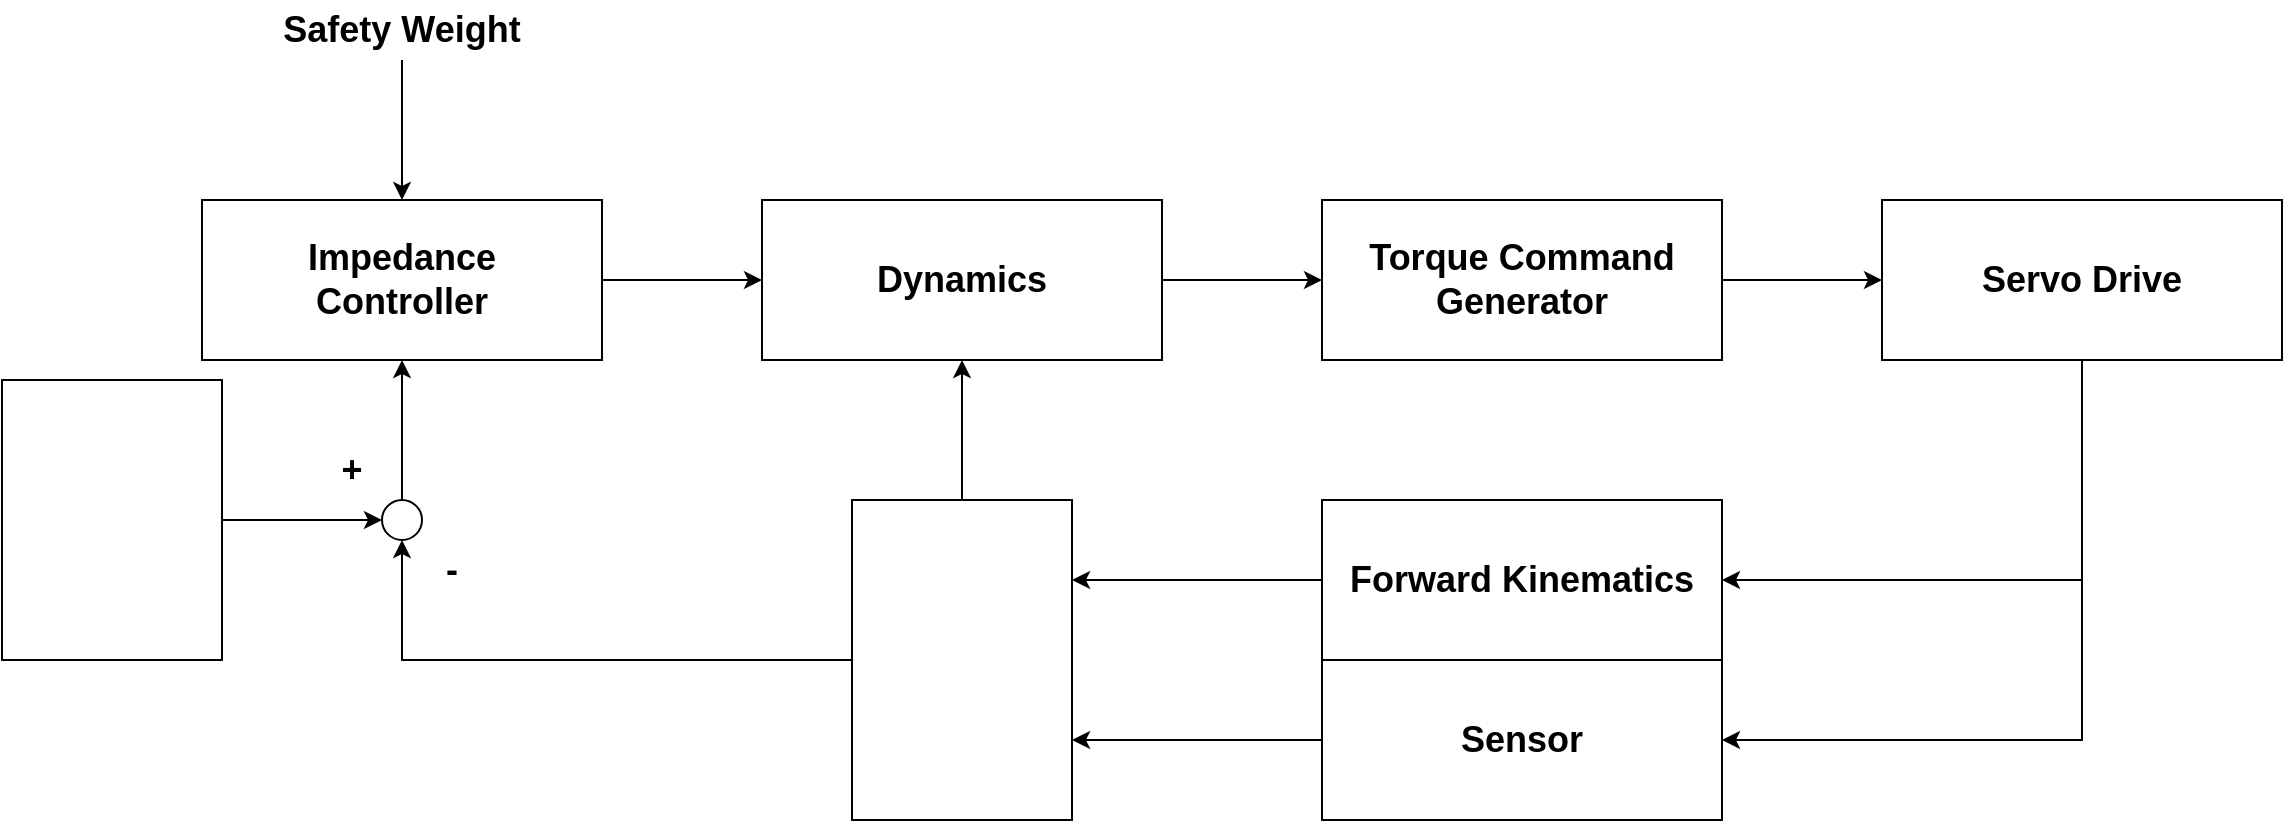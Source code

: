 <mxfile version="20.6.0" type="github">
  <diagram id="lWLraijqNVKEu7DmH__e" name="페이지-1">
    <mxGraphModel dx="2249" dy="754" grid="1" gridSize="10" guides="1" tooltips="1" connect="1" arrows="1" fold="1" page="1" pageScale="1" pageWidth="827" pageHeight="1169" math="0" shadow="0">
      <root>
        <mxCell id="0" />
        <mxCell id="1" parent="0" />
        <mxCell id="otujn-Szl1oxt65NMVmF-5" value="" style="edgeStyle=orthogonalEdgeStyle;rounded=0;orthogonalLoop=1;jettySize=auto;html=1;fontSize=18;" edge="1" parent="1" source="otujn-Szl1oxt65NMVmF-1" target="otujn-Szl1oxt65NMVmF-2">
          <mxGeometry relative="1" as="geometry" />
        </mxCell>
        <mxCell id="otujn-Szl1oxt65NMVmF-1" value="&lt;b style=&quot;font-size: 18px;&quot;&gt;Impedance&lt;br&gt;Controller&lt;/b&gt;" style="rounded=0;whiteSpace=wrap;html=1;" vertex="1" parent="1">
          <mxGeometry x="80" y="240" width="200" height="80" as="geometry" />
        </mxCell>
        <mxCell id="otujn-Szl1oxt65NMVmF-6" value="" style="edgeStyle=orthogonalEdgeStyle;rounded=0;orthogonalLoop=1;jettySize=auto;html=1;fontSize=18;" edge="1" parent="1" source="otujn-Szl1oxt65NMVmF-2" target="otujn-Szl1oxt65NMVmF-3">
          <mxGeometry relative="1" as="geometry" />
        </mxCell>
        <mxCell id="otujn-Szl1oxt65NMVmF-2" value="&lt;span style=&quot;font-size: 18px;&quot;&gt;&lt;b&gt;Dynamics&lt;/b&gt;&lt;/span&gt;" style="rounded=0;whiteSpace=wrap;html=1;" vertex="1" parent="1">
          <mxGeometry x="360" y="240" width="200" height="80" as="geometry" />
        </mxCell>
        <mxCell id="otujn-Szl1oxt65NMVmF-7" value="" style="edgeStyle=orthogonalEdgeStyle;rounded=0;orthogonalLoop=1;jettySize=auto;html=1;fontSize=18;" edge="1" parent="1" source="otujn-Szl1oxt65NMVmF-3" target="otujn-Szl1oxt65NMVmF-4">
          <mxGeometry relative="1" as="geometry" />
        </mxCell>
        <mxCell id="otujn-Szl1oxt65NMVmF-3" value="&lt;span style=&quot;font-size: 18px;&quot;&gt;&lt;b&gt;Torque Command&lt;br&gt;Generator&lt;br&gt;&lt;/b&gt;&lt;/span&gt;" style="rounded=0;whiteSpace=wrap;html=1;" vertex="1" parent="1">
          <mxGeometry x="640" y="240" width="200" height="80" as="geometry" />
        </mxCell>
        <mxCell id="otujn-Szl1oxt65NMVmF-28" style="edgeStyle=orthogonalEdgeStyle;rounded=0;orthogonalLoop=1;jettySize=auto;html=1;exitX=0.5;exitY=1;exitDx=0;exitDy=0;entryX=1;entryY=0.5;entryDx=0;entryDy=0;fontSize=18;startArrow=none;startFill=0;endArrow=classic;endFill=1;" edge="1" parent="1" source="otujn-Szl1oxt65NMVmF-4" target="otujn-Szl1oxt65NMVmF-24">
          <mxGeometry relative="1" as="geometry" />
        </mxCell>
        <mxCell id="otujn-Szl1oxt65NMVmF-29" style="edgeStyle=orthogonalEdgeStyle;rounded=0;orthogonalLoop=1;jettySize=auto;html=1;exitX=0.5;exitY=1;exitDx=0;exitDy=0;entryX=1;entryY=0.5;entryDx=0;entryDy=0;fontSize=18;startArrow=none;startFill=0;endArrow=classic;endFill=1;" edge="1" parent="1" source="otujn-Szl1oxt65NMVmF-4" target="otujn-Szl1oxt65NMVmF-25">
          <mxGeometry relative="1" as="geometry" />
        </mxCell>
        <mxCell id="otujn-Szl1oxt65NMVmF-4" value="&lt;span style=&quot;font-size: 18px;&quot;&gt;&lt;b&gt;Servo Drive&lt;/b&gt;&lt;/span&gt;" style="rounded=0;whiteSpace=wrap;html=1;" vertex="1" parent="1">
          <mxGeometry x="920" y="240" width="200" height="80" as="geometry" />
        </mxCell>
        <mxCell id="otujn-Szl1oxt65NMVmF-18" value="" style="edgeStyle=orthogonalEdgeStyle;rounded=0;orthogonalLoop=1;jettySize=auto;html=1;fontSize=18;" edge="1" parent="1" source="otujn-Szl1oxt65NMVmF-8" target="otujn-Szl1oxt65NMVmF-1">
          <mxGeometry relative="1" as="geometry" />
        </mxCell>
        <mxCell id="otujn-Szl1oxt65NMVmF-20" style="edgeStyle=orthogonalEdgeStyle;rounded=0;orthogonalLoop=1;jettySize=auto;html=1;exitX=0;exitY=0.5;exitDx=0;exitDy=0;fontSize=18;startArrow=classic;startFill=1;endArrow=none;endFill=0;" edge="1" parent="1" source="otujn-Szl1oxt65NMVmF-8">
          <mxGeometry relative="1" as="geometry">
            <mxPoint x="90" y="400" as="targetPoint" />
          </mxGeometry>
        </mxCell>
        <mxCell id="otujn-Szl1oxt65NMVmF-8" value="" style="ellipse;whiteSpace=wrap;html=1;aspect=fixed;fontSize=18;" vertex="1" parent="1">
          <mxGeometry x="170" y="390" width="20" height="20" as="geometry" />
        </mxCell>
        <mxCell id="otujn-Szl1oxt65NMVmF-15" value="" style="edgeStyle=orthogonalEdgeStyle;rounded=0;orthogonalLoop=1;jettySize=auto;html=1;fontSize=18;" edge="1" parent="1" source="otujn-Szl1oxt65NMVmF-11" target="otujn-Szl1oxt65NMVmF-1">
          <mxGeometry relative="1" as="geometry" />
        </mxCell>
        <mxCell id="otujn-Szl1oxt65NMVmF-11" value="&lt;b&gt;Safety Weight&lt;/b&gt;" style="text;html=1;strokeColor=none;fillColor=none;align=center;verticalAlign=middle;whiteSpace=wrap;rounded=0;fontSize=18;" vertex="1" parent="1">
          <mxGeometry x="110" y="140" width="140" height="30" as="geometry" />
        </mxCell>
        <mxCell id="otujn-Szl1oxt65NMVmF-13" value="&lt;b&gt;+&lt;/b&gt;" style="text;html=1;strokeColor=none;fillColor=none;align=center;verticalAlign=middle;whiteSpace=wrap;rounded=0;fontSize=18;" vertex="1" parent="1">
          <mxGeometry x="140" y="360" width="30" height="30" as="geometry" />
        </mxCell>
        <mxCell id="otujn-Szl1oxt65NMVmF-14" value="&lt;b&gt;-&lt;/b&gt;" style="text;html=1;strokeColor=none;fillColor=none;align=center;verticalAlign=middle;whiteSpace=wrap;rounded=0;fontSize=18;" vertex="1" parent="1">
          <mxGeometry x="190" y="410" width="30" height="30" as="geometry" />
        </mxCell>
        <mxCell id="otujn-Szl1oxt65NMVmF-21" value="" style="rounded=0;whiteSpace=wrap;html=1;" vertex="1" parent="1">
          <mxGeometry x="-20" y="330" width="110" height="140" as="geometry" />
        </mxCell>
        <mxCell id="otujn-Szl1oxt65NMVmF-23" style="edgeStyle=orthogonalEdgeStyle;rounded=0;orthogonalLoop=1;jettySize=auto;html=1;exitX=0;exitY=0.5;exitDx=0;exitDy=0;entryX=0.5;entryY=1;entryDx=0;entryDy=0;fontSize=18;startArrow=none;startFill=0;endArrow=classic;endFill=1;" edge="1" parent="1" source="otujn-Szl1oxt65NMVmF-22" target="otujn-Szl1oxt65NMVmF-8">
          <mxGeometry relative="1" as="geometry" />
        </mxCell>
        <mxCell id="otujn-Szl1oxt65NMVmF-30" style="edgeStyle=orthogonalEdgeStyle;rounded=0;orthogonalLoop=1;jettySize=auto;html=1;exitX=0.5;exitY=0;exitDx=0;exitDy=0;fontSize=18;startArrow=none;startFill=0;endArrow=classic;endFill=1;" edge="1" parent="1" source="otujn-Szl1oxt65NMVmF-22" target="otujn-Szl1oxt65NMVmF-2">
          <mxGeometry relative="1" as="geometry" />
        </mxCell>
        <mxCell id="otujn-Szl1oxt65NMVmF-22" value="" style="rounded=0;whiteSpace=wrap;html=1;" vertex="1" parent="1">
          <mxGeometry x="405" y="390" width="110" height="160" as="geometry" />
        </mxCell>
        <mxCell id="otujn-Szl1oxt65NMVmF-27" style="edgeStyle=orthogonalEdgeStyle;rounded=0;orthogonalLoop=1;jettySize=auto;html=1;exitX=0;exitY=0.5;exitDx=0;exitDy=0;entryX=1;entryY=0.25;entryDx=0;entryDy=0;fontSize=18;startArrow=none;startFill=0;endArrow=classic;endFill=1;" edge="1" parent="1" source="otujn-Szl1oxt65NMVmF-24" target="otujn-Szl1oxt65NMVmF-22">
          <mxGeometry relative="1" as="geometry" />
        </mxCell>
        <mxCell id="otujn-Szl1oxt65NMVmF-24" value="&lt;span style=&quot;font-size: 18px;&quot;&gt;&lt;b&gt;Forward Kinematics&lt;br&gt;&lt;/b&gt;&lt;/span&gt;" style="rounded=0;whiteSpace=wrap;html=1;" vertex="1" parent="1">
          <mxGeometry x="640" y="390" width="200" height="80" as="geometry" />
        </mxCell>
        <mxCell id="otujn-Szl1oxt65NMVmF-26" style="edgeStyle=orthogonalEdgeStyle;rounded=0;orthogonalLoop=1;jettySize=auto;html=1;exitX=0;exitY=0.5;exitDx=0;exitDy=0;entryX=1;entryY=0.75;entryDx=0;entryDy=0;fontSize=18;startArrow=none;startFill=0;endArrow=classic;endFill=1;" edge="1" parent="1" source="otujn-Szl1oxt65NMVmF-25" target="otujn-Szl1oxt65NMVmF-22">
          <mxGeometry relative="1" as="geometry" />
        </mxCell>
        <mxCell id="otujn-Szl1oxt65NMVmF-25" value="&lt;span style=&quot;font-size: 18px;&quot;&gt;&lt;b&gt;Sensor&lt;br&gt;&lt;/b&gt;&lt;/span&gt;" style="rounded=0;whiteSpace=wrap;html=1;" vertex="1" parent="1">
          <mxGeometry x="640" y="470" width="200" height="80" as="geometry" />
        </mxCell>
      </root>
    </mxGraphModel>
  </diagram>
</mxfile>
